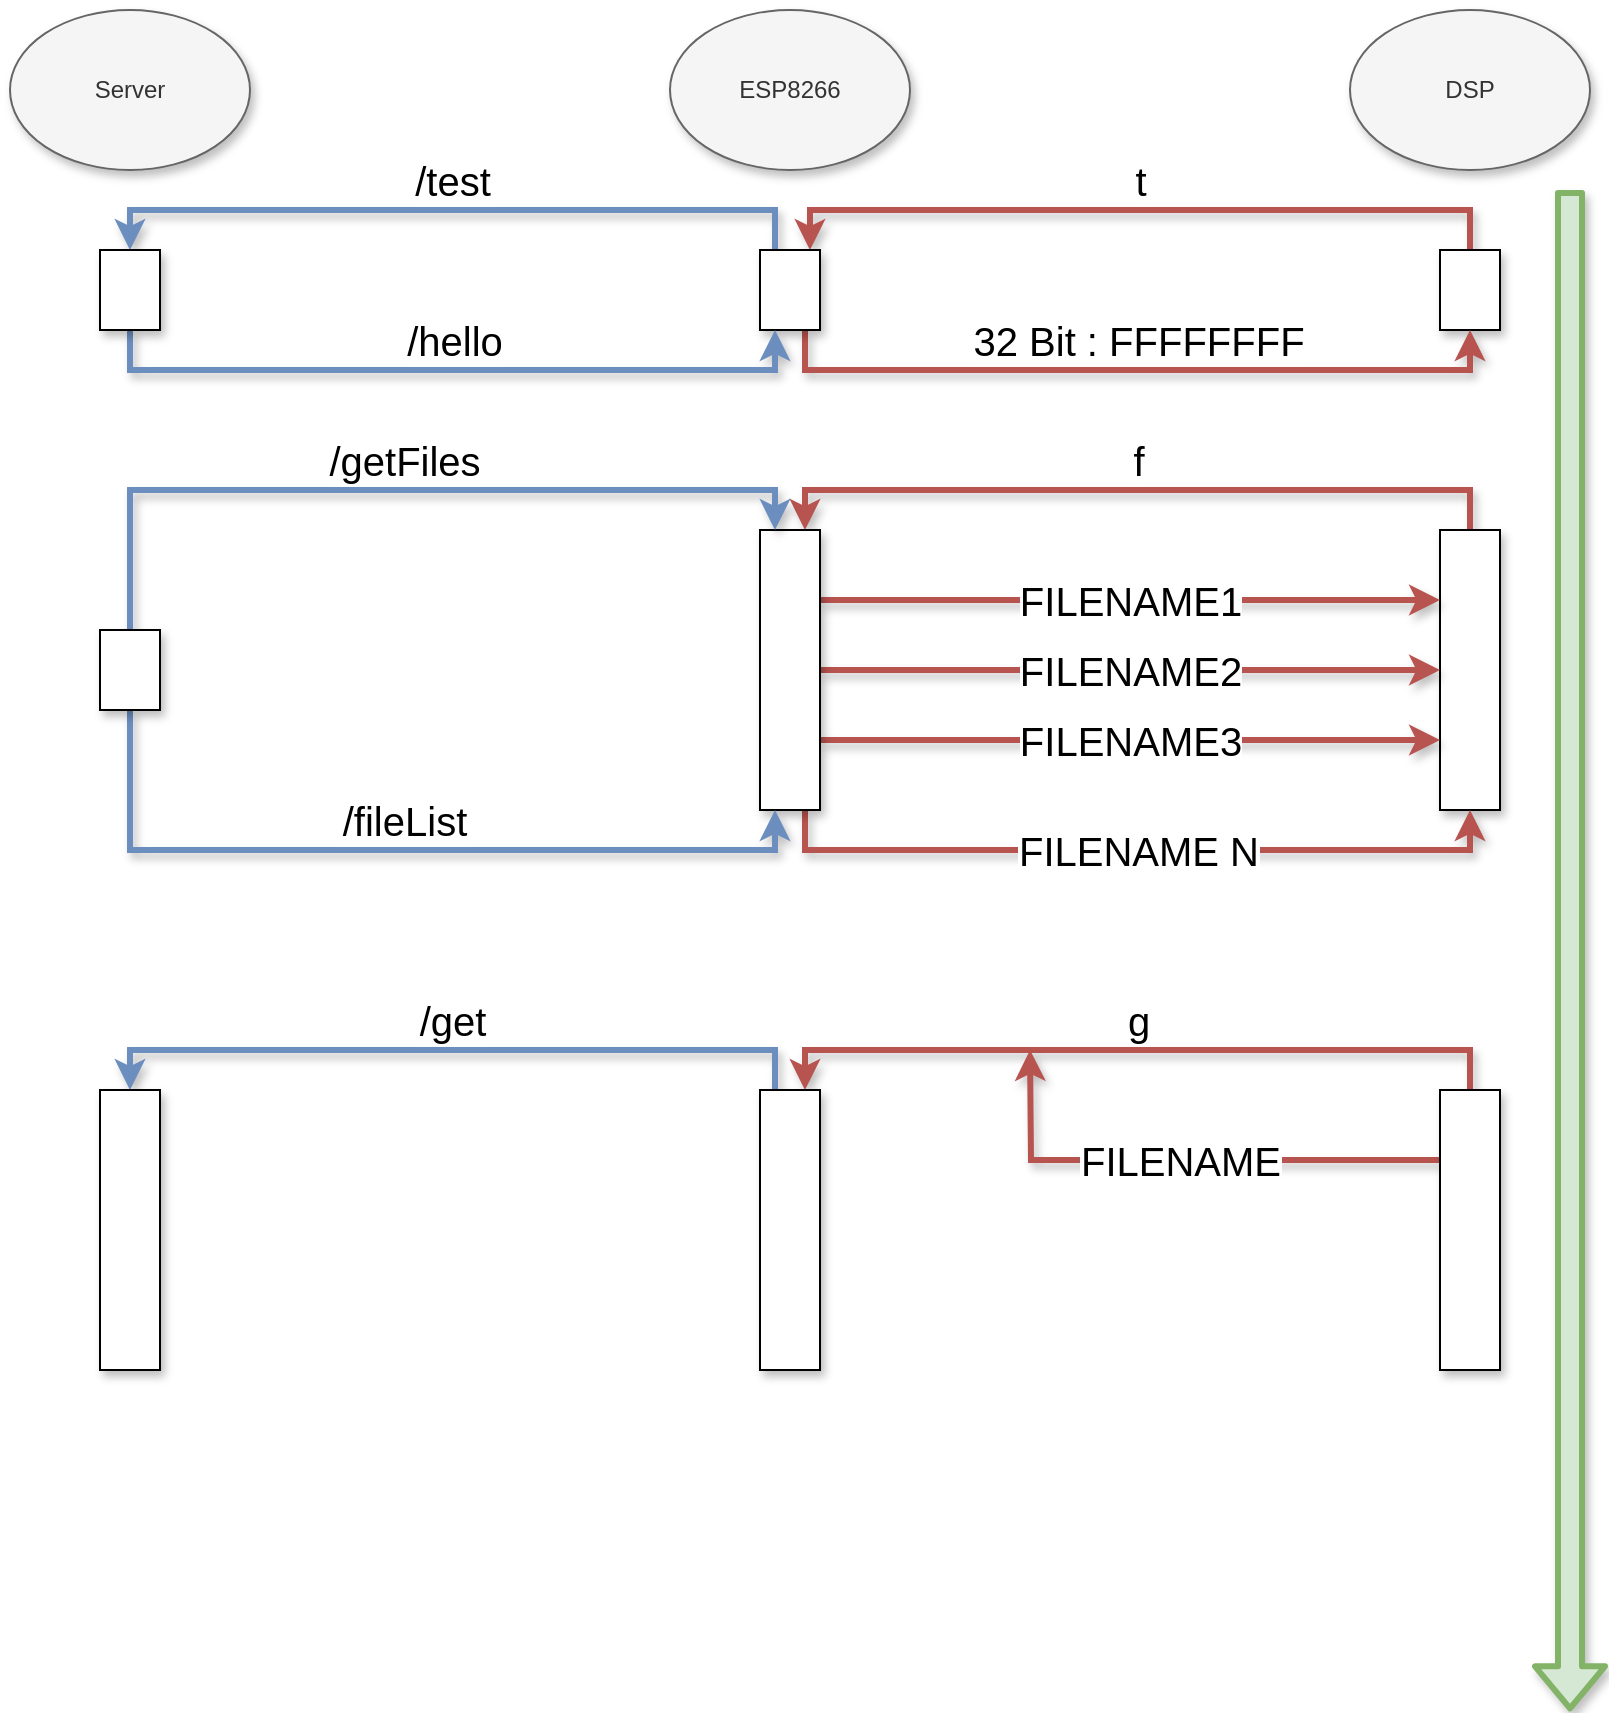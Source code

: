 <mxfile version="11.3.1" type="github" pages="1"><diagram id="Wjtccm1_8TDm4AJPc3rN" name="Page-1"><mxGraphModel dx="888" dy="629" grid="1" gridSize="10" guides="1" tooltips="1" connect="1" arrows="1" fold="1" page="1" pageScale="1" pageWidth="827" pageHeight="1169" math="0" shadow="0"><root><mxCell id="0"/><mxCell id="1" parent="0"/><mxCell id="J4gUJntyIE57sPH3w0Hj-1" value="Server" style="ellipse;whiteSpace=wrap;html=1;shadow=1;fillColor=#f5f5f5;strokeColor=#666666;fontColor=#333333;" vertex="1" parent="1"><mxGeometry x="20" y="20" width="120" height="80" as="geometry"/></mxCell><mxCell id="J4gUJntyIE57sPH3w0Hj-2" value="DSP" style="ellipse;whiteSpace=wrap;html=1;shadow=1;fillColor=#f5f5f5;strokeColor=#666666;fontColor=#333333;" vertex="1" parent="1"><mxGeometry x="690" y="20" width="120" height="80" as="geometry"/></mxCell><mxCell id="J4gUJntyIE57sPH3w0Hj-3" value="ESP8266" style="ellipse;whiteSpace=wrap;html=1;shadow=1;fillColor=#f5f5f5;strokeColor=#666666;fontColor=#333333;" vertex="1" parent="1"><mxGeometry x="350" y="20" width="120" height="80" as="geometry"/></mxCell><mxCell id="J4gUJntyIE57sPH3w0Hj-8" value="t" style="edgeStyle=orthogonalEdgeStyle;rounded=0;orthogonalLoop=1;jettySize=auto;html=1;exitX=0.5;exitY=0;exitDx=0;exitDy=0;fillColor=#f8cecc;strokeColor=#b85450;shadow=1;strokeWidth=3;labelPosition=center;verticalLabelPosition=top;align=center;verticalAlign=bottom;fontSize=20;" edge="1" parent="1" source="J4gUJntyIE57sPH3w0Hj-4" target="J4gUJntyIE57sPH3w0Hj-5"><mxGeometry relative="1" as="geometry"><Array as="points"><mxPoint x="750" y="120"/><mxPoint x="420" y="120"/></Array></mxGeometry></mxCell><mxCell id="J4gUJntyIE57sPH3w0Hj-4" value="" style="rounded=0;whiteSpace=wrap;html=1;shadow=1;" vertex="1" parent="1"><mxGeometry x="735" y="140" width="30" height="40" as="geometry"/></mxCell><mxCell id="J4gUJntyIE57sPH3w0Hj-9" value="32 Bit : FFFFFFFF" style="edgeStyle=orthogonalEdgeStyle;rounded=0;orthogonalLoop=1;jettySize=auto;html=1;exitX=0.75;exitY=1;exitDx=0;exitDy=0;entryX=0.5;entryY=1;entryDx=0;entryDy=0;shadow=1;strokeWidth=3;fillColor=#f8cecc;strokeColor=#b85450;labelPosition=center;verticalLabelPosition=top;align=center;verticalAlign=bottom;fontSize=20;" edge="1" parent="1" source="J4gUJntyIE57sPH3w0Hj-5" target="J4gUJntyIE57sPH3w0Hj-4"><mxGeometry relative="1" as="geometry"/></mxCell><mxCell id="J4gUJntyIE57sPH3w0Hj-10" value="/test" style="edgeStyle=orthogonalEdgeStyle;rounded=0;orthogonalLoop=1;jettySize=auto;html=1;exitX=0.25;exitY=0;exitDx=0;exitDy=0;entryX=0.5;entryY=0;entryDx=0;entryDy=0;shadow=1;strokeWidth=3;fillColor=#dae8fc;strokeColor=#6c8ebf;labelPosition=center;verticalLabelPosition=top;align=center;verticalAlign=bottom;fontSize=20;" edge="1" parent="1" source="J4gUJntyIE57sPH3w0Hj-5" target="J4gUJntyIE57sPH3w0Hj-6"><mxGeometry relative="1" as="geometry"/></mxCell><mxCell id="J4gUJntyIE57sPH3w0Hj-5" value="" style="rounded=0;whiteSpace=wrap;html=1;shadow=1;" vertex="1" parent="1"><mxGeometry x="395" y="140" width="30" height="40" as="geometry"/></mxCell><mxCell id="J4gUJntyIE57sPH3w0Hj-11" value="/hello" style="edgeStyle=orthogonalEdgeStyle;rounded=0;orthogonalLoop=1;jettySize=auto;html=1;exitX=0.5;exitY=1;exitDx=0;exitDy=0;entryX=0.25;entryY=1;entryDx=0;entryDy=0;shadow=1;strokeWidth=3;fillColor=#dae8fc;strokeColor=#6c8ebf;labelPosition=center;verticalLabelPosition=top;align=center;verticalAlign=bottom;fontSize=20;" edge="1" parent="1" source="J4gUJntyIE57sPH3w0Hj-6" target="J4gUJntyIE57sPH3w0Hj-5"><mxGeometry relative="1" as="geometry"/></mxCell><mxCell id="J4gUJntyIE57sPH3w0Hj-6" value="" style="rounded=0;whiteSpace=wrap;html=1;shadow=1;" vertex="1" parent="1"><mxGeometry x="65" y="140" width="30" height="40" as="geometry"/></mxCell><mxCell id="J4gUJntyIE57sPH3w0Hj-17" value="f" style="edgeStyle=orthogonalEdgeStyle;rounded=0;orthogonalLoop=1;jettySize=auto;html=1;exitX=0.5;exitY=0;exitDx=0;exitDy=0;entryX=0.75;entryY=0;entryDx=0;entryDy=0;shadow=1;strokeWidth=3;fontSize=20;fillColor=#f8cecc;strokeColor=#b85450;labelPosition=center;verticalLabelPosition=top;align=center;verticalAlign=bottom;" edge="1" parent="1" source="J4gUJntyIE57sPH3w0Hj-12" target="J4gUJntyIE57sPH3w0Hj-14"><mxGeometry relative="1" as="geometry"/></mxCell><mxCell id="J4gUJntyIE57sPH3w0Hj-12" value="" style="rounded=0;whiteSpace=wrap;html=1;shadow=1;" vertex="1" parent="1"><mxGeometry x="735" y="280" width="30" height="140" as="geometry"/></mxCell><mxCell id="J4gUJntyIE57sPH3w0Hj-18" value="FILENAME1" style="edgeStyle=orthogonalEdgeStyle;rounded=0;orthogonalLoop=1;jettySize=auto;html=1;exitX=1;exitY=0.25;exitDx=0;exitDy=0;entryX=0;entryY=0.25;entryDx=0;entryDy=0;shadow=1;strokeWidth=3;fontSize=20;fillColor=#f8cecc;strokeColor=#b85450;" edge="1" parent="1" source="J4gUJntyIE57sPH3w0Hj-14" target="J4gUJntyIE57sPH3w0Hj-12"><mxGeometry relative="1" as="geometry"/></mxCell><mxCell id="J4gUJntyIE57sPH3w0Hj-19" value="FILENAME2" style="edgeStyle=orthogonalEdgeStyle;rounded=0;orthogonalLoop=1;jettySize=auto;html=1;exitX=1;exitY=0.5;exitDx=0;exitDy=0;entryX=0;entryY=0.5;entryDx=0;entryDy=0;shadow=1;strokeWidth=3;fontSize=20;fillColor=#f8cecc;strokeColor=#b85450;" edge="1" parent="1" source="J4gUJntyIE57sPH3w0Hj-14" target="J4gUJntyIE57sPH3w0Hj-12"><mxGeometry relative="1" as="geometry"/></mxCell><mxCell id="J4gUJntyIE57sPH3w0Hj-20" value="FILENAME3" style="edgeStyle=orthogonalEdgeStyle;rounded=0;orthogonalLoop=1;jettySize=auto;html=1;exitX=1;exitY=0.75;exitDx=0;exitDy=0;entryX=0;entryY=0.75;entryDx=0;entryDy=0;shadow=1;strokeWidth=3;fontSize=20;fillColor=#f8cecc;strokeColor=#b85450;" edge="1" parent="1" source="J4gUJntyIE57sPH3w0Hj-14" target="J4gUJntyIE57sPH3w0Hj-12"><mxGeometry relative="1" as="geometry"/></mxCell><mxCell id="J4gUJntyIE57sPH3w0Hj-21" value="FILENAME N" style="edgeStyle=orthogonalEdgeStyle;rounded=0;orthogonalLoop=1;jettySize=auto;html=1;exitX=0.75;exitY=1;exitDx=0;exitDy=0;entryX=0.5;entryY=1;entryDx=0;entryDy=0;shadow=1;strokeWidth=3;fontSize=20;fillColor=#f8cecc;strokeColor=#b85450;" edge="1" parent="1" source="J4gUJntyIE57sPH3w0Hj-14" target="J4gUJntyIE57sPH3w0Hj-12"><mxGeometry relative="1" as="geometry"/></mxCell><mxCell id="J4gUJntyIE57sPH3w0Hj-14" value="" style="rounded=0;whiteSpace=wrap;html=1;shadow=1;" vertex="1" parent="1"><mxGeometry x="395" y="280" width="30" height="140" as="geometry"/></mxCell><mxCell id="J4gUJntyIE57sPH3w0Hj-24" value="/getFiles" style="edgeStyle=orthogonalEdgeStyle;rounded=0;orthogonalLoop=1;jettySize=auto;html=1;exitX=0.5;exitY=0;exitDx=0;exitDy=0;entryX=0.25;entryY=0;entryDx=0;entryDy=0;shadow=1;strokeWidth=3;fontSize=20;fillColor=#dae8fc;strokeColor=#6c8ebf;labelPosition=center;verticalLabelPosition=top;align=center;verticalAlign=bottom;" edge="1" parent="1" source="J4gUJntyIE57sPH3w0Hj-15" target="J4gUJntyIE57sPH3w0Hj-14"><mxGeometry relative="1" as="geometry"/></mxCell><mxCell id="J4gUJntyIE57sPH3w0Hj-25" value="/fileList" style="edgeStyle=orthogonalEdgeStyle;rounded=0;orthogonalLoop=1;jettySize=auto;html=1;exitX=0.5;exitY=1;exitDx=0;exitDy=0;entryX=0.25;entryY=1;entryDx=0;entryDy=0;shadow=1;strokeWidth=3;fontSize=20;fillColor=#dae8fc;strokeColor=#6c8ebf;labelPosition=center;verticalLabelPosition=top;align=center;verticalAlign=bottom;" edge="1" parent="1" source="J4gUJntyIE57sPH3w0Hj-15" target="J4gUJntyIE57sPH3w0Hj-14"><mxGeometry relative="1" as="geometry"><Array as="points"><mxPoint x="80" y="440"/><mxPoint x="403" y="440"/></Array></mxGeometry></mxCell><mxCell id="J4gUJntyIE57sPH3w0Hj-15" value="" style="rounded=0;whiteSpace=wrap;html=1;shadow=1;" vertex="1" parent="1"><mxGeometry x="65" y="330" width="30" height="40" as="geometry"/></mxCell><mxCell id="J4gUJntyIE57sPH3w0Hj-23" value="" style="shape=flexArrow;endArrow=classic;html=1;shadow=1;strokeWidth=3;fontSize=20;fillColor=#d5e8d4;strokeColor=#82b366;" edge="1" parent="1"><mxGeometry width="50" height="50" relative="1" as="geometry"><mxPoint x="800" y="110" as="sourcePoint"/><mxPoint x="800" y="870.667" as="targetPoint"/></mxGeometry></mxCell><mxCell id="J4gUJntyIE57sPH3w0Hj-32" value="g" style="edgeStyle=orthogonalEdgeStyle;rounded=0;orthogonalLoop=1;jettySize=auto;html=1;exitX=0.5;exitY=0;exitDx=0;exitDy=0;entryX=0.75;entryY=0;entryDx=0;entryDy=0;shadow=1;strokeWidth=3;fontSize=20;fillColor=#f8cecc;strokeColor=#b85450;labelPosition=center;verticalLabelPosition=top;align=center;verticalAlign=bottom;" edge="1" parent="1" source="J4gUJntyIE57sPH3w0Hj-26" target="J4gUJntyIE57sPH3w0Hj-27"><mxGeometry relative="1" as="geometry"/></mxCell><mxCell id="J4gUJntyIE57sPH3w0Hj-34" value="FILENAME" style="edgeStyle=orthogonalEdgeStyle;rounded=0;orthogonalLoop=1;jettySize=auto;html=1;exitX=0;exitY=0.25;exitDx=0;exitDy=0;shadow=1;strokeWidth=3;fontSize=20;fillColor=#f8cecc;strokeColor=#b85450;" edge="1" parent="1" source="J4gUJntyIE57sPH3w0Hj-26"><mxGeometry relative="1" as="geometry"><mxPoint x="530" y="540" as="targetPoint"/></mxGeometry></mxCell><mxCell id="J4gUJntyIE57sPH3w0Hj-26" value="" style="rounded=0;whiteSpace=wrap;html=1;shadow=1;" vertex="1" parent="1"><mxGeometry x="735" y="560" width="30" height="140" as="geometry"/></mxCell><mxCell id="J4gUJntyIE57sPH3w0Hj-40" value="/get" style="edgeStyle=orthogonalEdgeStyle;rounded=0;orthogonalLoop=1;jettySize=auto;html=1;exitX=0.25;exitY=0;exitDx=0;exitDy=0;entryX=0.5;entryY=0;entryDx=0;entryDy=0;shadow=1;strokeWidth=3;fontSize=20;fillColor=#dae8fc;strokeColor=#6c8ebf;labelPosition=center;verticalLabelPosition=top;align=center;verticalAlign=bottom;" edge="1" parent="1" source="J4gUJntyIE57sPH3w0Hj-27" target="J4gUJntyIE57sPH3w0Hj-31"><mxGeometry relative="1" as="geometry"/></mxCell><mxCell id="J4gUJntyIE57sPH3w0Hj-27" value="" style="rounded=0;whiteSpace=wrap;html=1;shadow=1;" vertex="1" parent="1"><mxGeometry x="395" y="560" width="30" height="140" as="geometry"/></mxCell><mxCell id="J4gUJntyIE57sPH3w0Hj-31" value="" style="rounded=0;whiteSpace=wrap;html=1;shadow=1;" vertex="1" parent="1"><mxGeometry x="65" y="560" width="30" height="140" as="geometry"/></mxCell></root></mxGraphModel></diagram></mxfile>